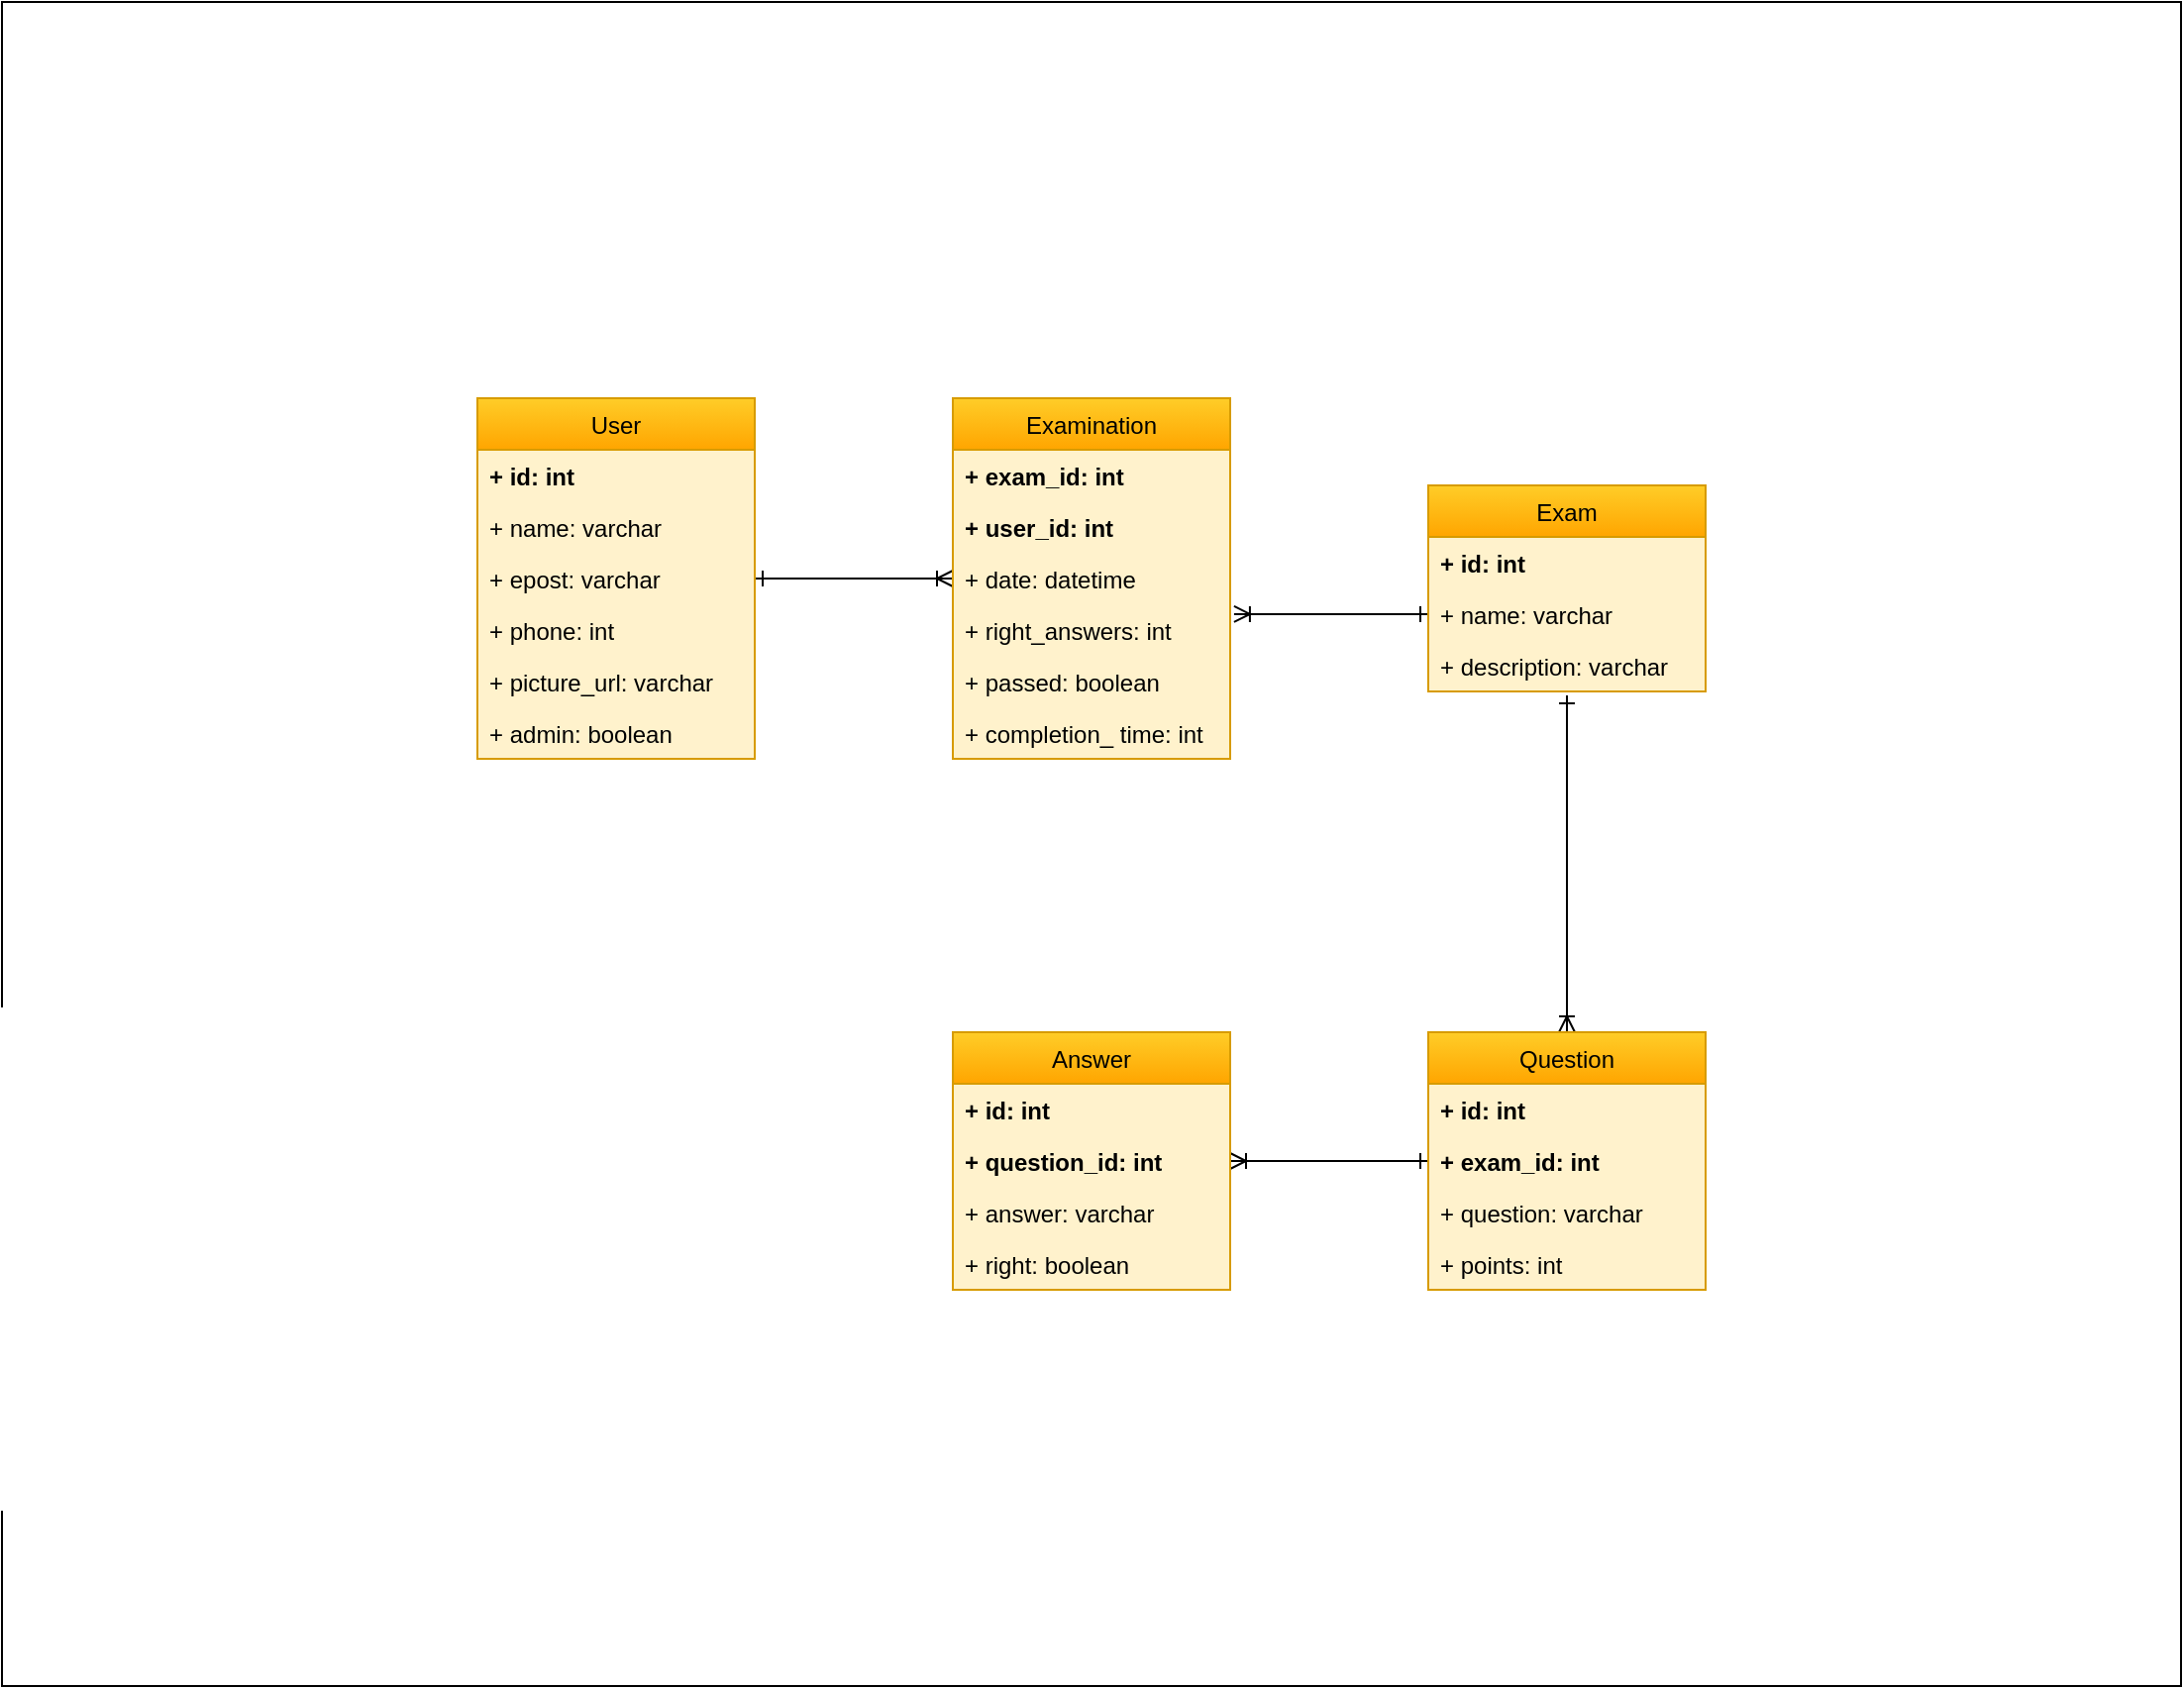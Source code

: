 <mxfile version="13.6.5" type="device"><diagram name="Page-1" id="e56a1550-8fbb-45ad-956c-1786394a9013"><mxGraphModel dx="1420" dy="1075" grid="0" gridSize="10" guides="1" tooltips="1" connect="1" arrows="1" fold="1" page="1" pageScale="1" pageWidth="1100" pageHeight="850" background="#ffffff" math="0" shadow="0"><root><mxCell id="0"/><mxCell id="1" parent="0"/><mxCell id="3AFhVZGVHVWobtudYA4f-26" style="edgeStyle=orthogonalEdgeStyle;rounded=0;orthogonalLoop=1;jettySize=auto;html=1;exitX=0.5;exitY=1.077;exitDx=0;exitDy=0;entryX=0.5;entryY=0;entryDx=0;entryDy=0;endArrow=ERoneToMany;endFill=0;startArrow=ERone;startFill=0;exitPerimeter=0;" edge="1" parent="1" source="3AFhVZGVHVWobtudYA4f-17" target="3AFhVZGVHVWobtudYA4f-10"><mxGeometry relative="1" as="geometry"><Array as="points"><mxPoint x="790" y="420"/><mxPoint x="790" y="420"/></Array></mxGeometry></mxCell><mxCell id="3AFhVZGVHVWobtudYA4f-54" style="edgeStyle=orthogonalEdgeStyle;rounded=0;orthogonalLoop=1;jettySize=auto;html=1;entryX=0;entryY=0.5;entryDx=0;entryDy=0;startArrow=ERone;startFill=0;endArrow=ERoneToMany;endFill=0;" edge="1" parent="1" source="3AFhVZGVHVWobtudYA4f-44" target="3AFhVZGVHVWobtudYA4f-52"><mxGeometry relative="1" as="geometry"/></mxCell><mxCell id="3AFhVZGVHVWobtudYA4f-56" style="edgeStyle=orthogonalEdgeStyle;rounded=0;orthogonalLoop=1;jettySize=auto;html=1;entryX=1.014;entryY=0.192;entryDx=0;entryDy=0;entryPerimeter=0;startArrow=ERone;startFill=0;endArrow=ERoneToMany;endFill=0;" edge="1" parent="1" source="3AFhVZGVHVWobtudYA4f-16" target="3AFhVZGVHVWobtudYA4f-53"><mxGeometry relative="1" as="geometry"/></mxCell><mxCell id="3AFhVZGVHVWobtudYA4f-58" style="edgeStyle=orthogonalEdgeStyle;rounded=0;orthogonalLoop=1;jettySize=auto;html=1;entryX=1;entryY=0.5;entryDx=0;entryDy=0;startArrow=ERone;startFill=0;endArrow=ERoneToMany;endFill=0;" edge="1" parent="1" source="3AFhVZGVHVWobtudYA4f-30" target="3AFhVZGVHVWobtudYA4f-31"><mxGeometry relative="1" as="geometry"/></mxCell><mxCell id="3AFhVZGVHVWobtudYA4f-40" value="User" style="swimlane;fontStyle=0;childLayout=stackLayout;horizontal=1;startSize=26;horizontalStack=0;resizeParent=1;resizeParentMax=0;resizeLast=0;collapsible=1;marginBottom=0;rounded=0;labelBackgroundColor=none;align=center;fillColor=#ffcd28;strokeColor=#d79b00;swimlaneFillColor=#FFF2CC;gradientColor=#ffa500;" vertex="1" parent="1"><mxGeometry x="240" y="200" width="140" height="182" as="geometry"/></mxCell><mxCell id="3AFhVZGVHVWobtudYA4f-41" value="+ id: int" style="text;strokeColor=none;fillColor=none;align=left;verticalAlign=top;spacingLeft=4;spacingRight=4;overflow=hidden;rotatable=0;points=[[0,0.5],[1,0.5]];portConstraint=eastwest;fontStyle=1" vertex="1" parent="3AFhVZGVHVWobtudYA4f-40"><mxGeometry y="26" width="140" height="26" as="geometry"/></mxCell><mxCell id="3AFhVZGVHVWobtudYA4f-42" value="+ name: varchar" style="text;strokeColor=none;fillColor=none;align=left;verticalAlign=top;spacingLeft=4;spacingRight=4;overflow=hidden;rotatable=0;points=[[0,0.5],[1,0.5]];portConstraint=eastwest;" vertex="1" parent="3AFhVZGVHVWobtudYA4f-40"><mxGeometry y="52" width="140" height="26" as="geometry"/></mxCell><mxCell id="3AFhVZGVHVWobtudYA4f-44" value="+ epost: varchar" style="text;strokeColor=none;fillColor=none;align=left;verticalAlign=top;spacingLeft=4;spacingRight=4;overflow=hidden;rotatable=0;points=[[0,0.5],[1,0.5]];portConstraint=eastwest;" vertex="1" parent="3AFhVZGVHVWobtudYA4f-40"><mxGeometry y="78" width="140" height="26" as="geometry"/></mxCell><mxCell id="3AFhVZGVHVWobtudYA4f-45" value="+ phone: int" style="text;strokeColor=none;fillColor=none;align=left;verticalAlign=top;spacingLeft=4;spacingRight=4;overflow=hidden;rotatable=0;points=[[0,0.5],[1,0.5]];portConstraint=eastwest;" vertex="1" parent="3AFhVZGVHVWobtudYA4f-40"><mxGeometry y="104" width="140" height="26" as="geometry"/></mxCell><mxCell id="3AFhVZGVHVWobtudYA4f-46" value="+ picture_url: varchar" style="text;strokeColor=none;fillColor=none;align=left;verticalAlign=top;spacingLeft=4;spacingRight=4;overflow=hidden;rotatable=0;points=[[0,0.5],[1,0.5]];portConstraint=eastwest;" vertex="1" parent="3AFhVZGVHVWobtudYA4f-40"><mxGeometry y="130" width="140" height="26" as="geometry"/></mxCell><mxCell id="3AFhVZGVHVWobtudYA4f-43" value="+ admin: boolean" style="text;strokeColor=none;fillColor=none;align=left;verticalAlign=top;spacingLeft=4;spacingRight=4;overflow=hidden;rotatable=0;points=[[0,0.5],[1,0.5]];portConstraint=eastwest;" vertex="1" parent="3AFhVZGVHVWobtudYA4f-40"><mxGeometry y="156" width="140" height="26" as="geometry"/></mxCell><mxCell id="3AFhVZGVHVWobtudYA4f-47" value="Examination" style="swimlane;fontStyle=0;childLayout=stackLayout;horizontal=1;startSize=26;horizontalStack=0;resizeParent=1;resizeParentMax=0;resizeLast=0;collapsible=1;marginBottom=0;rounded=0;labelBackgroundColor=none;align=center;fillColor=#ffcd28;strokeColor=#d79b00;swimlaneFillColor=#FFF2CC;gradientColor=#ffa500;" vertex="1" parent="1"><mxGeometry x="480" y="200" width="140" height="182" as="geometry"/></mxCell><mxCell id="3AFhVZGVHVWobtudYA4f-48" value="+ exam_id: int" style="text;strokeColor=none;fillColor=none;align=left;verticalAlign=top;spacingLeft=4;spacingRight=4;overflow=hidden;rotatable=0;points=[[0,0.5],[1,0.5]];portConstraint=eastwest;fontStyle=1" vertex="1" parent="3AFhVZGVHVWobtudYA4f-47"><mxGeometry y="26" width="140" height="26" as="geometry"/></mxCell><mxCell id="3AFhVZGVHVWobtudYA4f-49" value="+ user_id: int" style="text;strokeColor=none;fillColor=none;align=left;verticalAlign=top;spacingLeft=4;spacingRight=4;overflow=hidden;rotatable=0;points=[[0,0.5],[1,0.5]];portConstraint=eastwest;fontStyle=1" vertex="1" parent="3AFhVZGVHVWobtudYA4f-47"><mxGeometry y="52" width="140" height="26" as="geometry"/></mxCell><mxCell id="3AFhVZGVHVWobtudYA4f-52" value="+ date: datetime" style="text;strokeColor=none;fillColor=none;align=left;verticalAlign=top;spacingLeft=4;spacingRight=4;overflow=hidden;rotatable=0;points=[[0,0.5],[1,0.5]];portConstraint=eastwest;" vertex="1" parent="3AFhVZGVHVWobtudYA4f-47"><mxGeometry y="78" width="140" height="26" as="geometry"/></mxCell><mxCell id="3AFhVZGVHVWobtudYA4f-53" value="+ right_answers: int" style="text;strokeColor=none;fillColor=none;align=left;verticalAlign=top;spacingLeft=4;spacingRight=4;overflow=hidden;rotatable=0;points=[[0,0.5],[1,0.5]];portConstraint=eastwest;" vertex="1" parent="3AFhVZGVHVWobtudYA4f-47"><mxGeometry y="104" width="140" height="26" as="geometry"/></mxCell><mxCell id="3AFhVZGVHVWobtudYA4f-51" value="+ passed: boolean" style="text;strokeColor=none;fillColor=none;align=left;verticalAlign=top;spacingLeft=4;spacingRight=4;overflow=hidden;rotatable=0;points=[[0,0.5],[1,0.5]];portConstraint=eastwest;" vertex="1" parent="3AFhVZGVHVWobtudYA4f-47"><mxGeometry y="130" width="140" height="26" as="geometry"/></mxCell><mxCell id="3AFhVZGVHVWobtudYA4f-50" value="+ completion_ time: int" style="text;strokeColor=none;fillColor=none;align=left;verticalAlign=top;spacingLeft=4;spacingRight=4;overflow=hidden;rotatable=0;points=[[0,0.5],[1,0.5]];portConstraint=eastwest;" vertex="1" parent="3AFhVZGVHVWobtudYA4f-47"><mxGeometry y="156" width="140" height="26" as="geometry"/></mxCell><mxCell id="3AFhVZGVHVWobtudYA4f-10" value="Question" style="swimlane;fontStyle=0;childLayout=stackLayout;horizontal=1;startSize=26;horizontalStack=0;resizeParent=1;resizeParentMax=0;resizeLast=0;collapsible=1;marginBottom=0;rounded=0;labelBackgroundColor=none;fillColor=#ffcd28;strokeColor=#d79b00;swimlaneFillColor=#FFF2CC;gradientColor=#ffa500;" vertex="1" parent="1"><mxGeometry x="720" y="520" width="140" height="130" as="geometry"><mxRectangle x="180" y="240" width="80" height="26" as="alternateBounds"/></mxGeometry></mxCell><mxCell id="3AFhVZGVHVWobtudYA4f-11" value="+ id: int" style="text;strokeColor=none;fillColor=none;align=left;verticalAlign=top;spacingLeft=4;spacingRight=4;overflow=hidden;rotatable=0;points=[[0,0.5],[1,0.5]];portConstraint=eastwest;fontStyle=1" vertex="1" parent="3AFhVZGVHVWobtudYA4f-10"><mxGeometry y="26" width="140" height="26" as="geometry"/></mxCell><mxCell id="3AFhVZGVHVWobtudYA4f-30" value="+ exam_id: int" style="text;strokeColor=none;fillColor=none;align=left;verticalAlign=top;spacingLeft=4;spacingRight=4;overflow=hidden;rotatable=0;points=[[0,0.5],[1,0.5]];portConstraint=eastwest;fontStyle=1" vertex="1" parent="3AFhVZGVHVWobtudYA4f-10"><mxGeometry y="52" width="140" height="26" as="geometry"/></mxCell><mxCell id="3AFhVZGVHVWobtudYA4f-12" value="+ question: varchar" style="text;strokeColor=none;fillColor=none;align=left;verticalAlign=top;spacingLeft=4;spacingRight=4;overflow=hidden;rotatable=0;points=[[0,0.5],[1,0.5]];portConstraint=eastwest;" vertex="1" parent="3AFhVZGVHVWobtudYA4f-10"><mxGeometry y="78" width="140" height="26" as="geometry"/></mxCell><mxCell id="3AFhVZGVHVWobtudYA4f-13" value="+ points: int" style="text;strokeColor=none;fillColor=none;align=left;verticalAlign=top;spacingLeft=4;spacingRight=4;overflow=hidden;rotatable=0;points=[[0,0.5],[1,0.5]];portConstraint=eastwest;" vertex="1" parent="3AFhVZGVHVWobtudYA4f-10"><mxGeometry y="104" width="140" height="26" as="geometry"/></mxCell><mxCell id="3AFhVZGVHVWobtudYA4f-18" value="Answer" style="swimlane;fontStyle=0;childLayout=stackLayout;horizontal=1;startSize=26;horizontalStack=0;resizeParent=1;resizeParentMax=0;resizeLast=0;collapsible=1;marginBottom=0;rounded=0;labelBackgroundColor=none;fillColor=#ffcd28;strokeColor=#d79b00;swimlaneFillColor=#FFF2CC;gradientColor=#ffa500;" vertex="1" parent="1"><mxGeometry x="480" y="520" width="140" height="130" as="geometry"/></mxCell><mxCell id="3AFhVZGVHVWobtudYA4f-19" value="+ id: int" style="text;strokeColor=none;fillColor=none;align=left;verticalAlign=top;spacingLeft=4;spacingRight=4;overflow=hidden;rotatable=0;points=[[0,0.5],[1,0.5]];portConstraint=eastwest;fontStyle=1" vertex="1" parent="3AFhVZGVHVWobtudYA4f-18"><mxGeometry y="26" width="140" height="26" as="geometry"/></mxCell><mxCell id="3AFhVZGVHVWobtudYA4f-31" value="+ question_id: int" style="text;strokeColor=none;fillColor=none;align=left;verticalAlign=top;spacingLeft=4;spacingRight=4;overflow=hidden;rotatable=0;points=[[0,0.5],[1,0.5]];portConstraint=eastwest;fontStyle=1" vertex="1" parent="3AFhVZGVHVWobtudYA4f-18"><mxGeometry y="52" width="140" height="26" as="geometry"/></mxCell><mxCell id="3AFhVZGVHVWobtudYA4f-20" value="+ answer: varchar" style="text;strokeColor=none;fillColor=none;align=left;verticalAlign=top;spacingLeft=4;spacingRight=4;overflow=hidden;rotatable=0;points=[[0,0.5],[1,0.5]];portConstraint=eastwest;" vertex="1" parent="3AFhVZGVHVWobtudYA4f-18"><mxGeometry y="78" width="140" height="26" as="geometry"/></mxCell><mxCell id="3AFhVZGVHVWobtudYA4f-21" value="+ right: boolean" style="text;strokeColor=none;fillColor=none;align=left;verticalAlign=top;spacingLeft=4;spacingRight=4;overflow=hidden;rotatable=0;points=[[0,0.5],[1,0.5]];portConstraint=eastwest;" vertex="1" parent="3AFhVZGVHVWobtudYA4f-18"><mxGeometry y="104" width="140" height="26" as="geometry"/></mxCell><mxCell id="3AFhVZGVHVWobtudYA4f-14" value="Exam" style="swimlane;fontStyle=0;childLayout=stackLayout;horizontal=1;startSize=26;horizontalStack=0;resizeParent=1;resizeParentMax=0;resizeLast=0;collapsible=1;marginBottom=0;rounded=0;labelBackgroundColor=none;fillColor=#ffcd28;strokeColor=#d79b00;swimlaneFillColor=#FFF2CC;gradientColor=#ffa500;" vertex="1" parent="1"><mxGeometry x="720" y="244" width="140" height="104" as="geometry"/></mxCell><mxCell id="3AFhVZGVHVWobtudYA4f-15" value="+ id: int" style="text;strokeColor=none;fillColor=none;align=left;verticalAlign=top;spacingLeft=4;spacingRight=4;overflow=hidden;rotatable=0;points=[[0,0.5],[1,0.5]];portConstraint=eastwest;fontStyle=1" vertex="1" parent="3AFhVZGVHVWobtudYA4f-14"><mxGeometry y="26" width="140" height="26" as="geometry"/></mxCell><mxCell id="3AFhVZGVHVWobtudYA4f-16" value="+ name: varchar" style="text;strokeColor=none;fillColor=none;align=left;verticalAlign=top;spacingLeft=4;spacingRight=4;overflow=hidden;rotatable=0;points=[[0,0.5],[1,0.5]];portConstraint=eastwest;" vertex="1" parent="3AFhVZGVHVWobtudYA4f-14"><mxGeometry y="52" width="140" height="26" as="geometry"/></mxCell><mxCell id="3AFhVZGVHVWobtudYA4f-17" value="+ description: varchar" style="text;strokeColor=none;fillColor=none;align=left;verticalAlign=top;spacingLeft=4;spacingRight=4;overflow=hidden;rotatable=0;points=[[0,0.5],[1,0.5]];portConstraint=eastwest;" vertex="1" parent="3AFhVZGVHVWobtudYA4f-14"><mxGeometry y="78" width="140" height="26" as="geometry"/></mxCell><mxCell id="3AFhVZGVHVWobtudYA4f-63" value="" style="rounded=0;whiteSpace=wrap;html=1;labelBackgroundColor=none;strokeColor=#000000;align=center;fillColor=none;" vertex="1" parent="1"><mxGeometry width="1100" height="850" as="geometry"/></mxCell></root></mxGraphModel></diagram></mxfile>